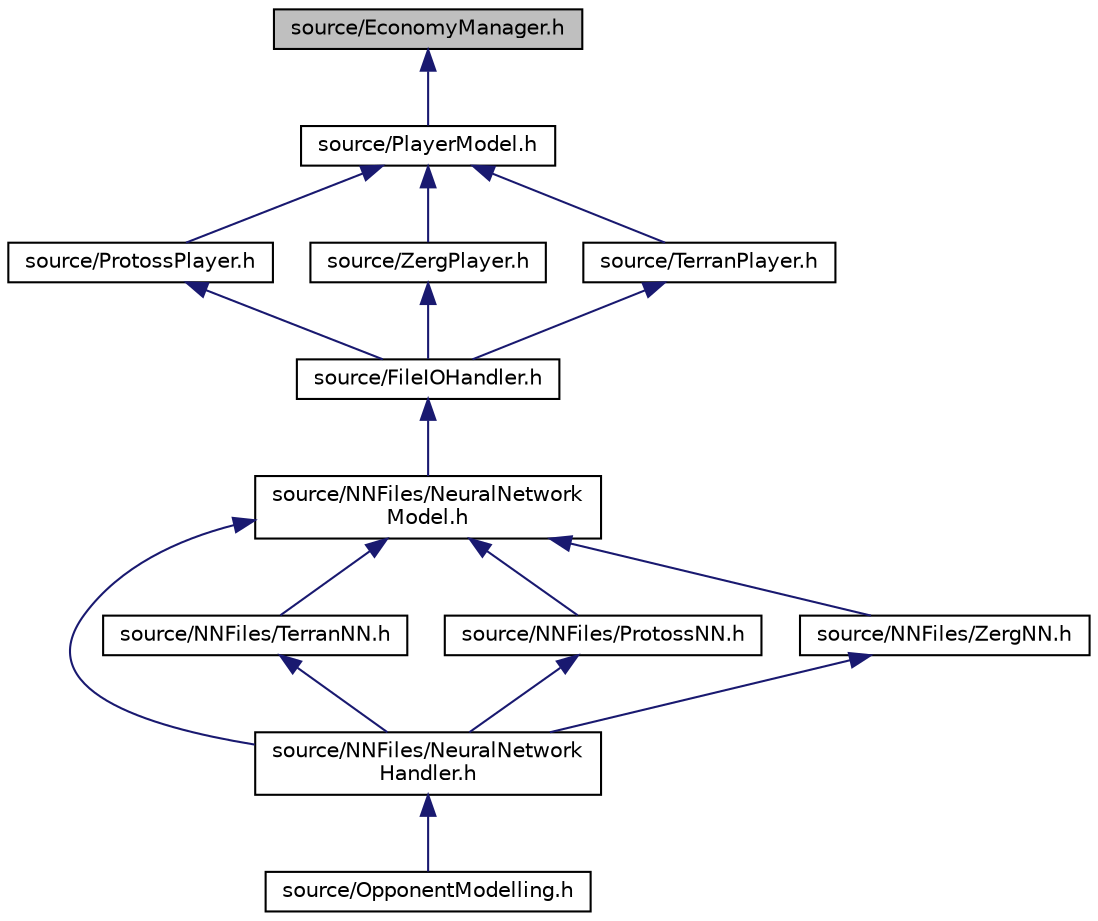 digraph "source/EconomyManager.h"
{
  edge [fontname="Helvetica",fontsize="10",labelfontname="Helvetica",labelfontsize="10"];
  node [fontname="Helvetica",fontsize="10",shape=record];
  Node3 [label="source/EconomyManager.h",height=0.2,width=0.4,color="black", fillcolor="grey75", style="filled", fontcolor="black"];
  Node3 -> Node4 [dir="back",color="midnightblue",fontsize="10",style="solid",fontname="Helvetica"];
  Node4 [label="source/PlayerModel.h",height=0.2,width=0.4,color="black", fillcolor="white", style="filled",URL="$PlayerModel_8h.html"];
  Node4 -> Node5 [dir="back",color="midnightblue",fontsize="10",style="solid",fontname="Helvetica"];
  Node5 [label="source/ProtossPlayer.h",height=0.2,width=0.4,color="black", fillcolor="white", style="filled",URL="$ProtossPlayer_8h.html"];
  Node5 -> Node6 [dir="back",color="midnightblue",fontsize="10",style="solid",fontname="Helvetica"];
  Node6 [label="source/FileIOHandler.h",height=0.2,width=0.4,color="black", fillcolor="white", style="filled",URL="$FileIOHandler_8h.html"];
  Node6 -> Node7 [dir="back",color="midnightblue",fontsize="10",style="solid",fontname="Helvetica"];
  Node7 [label="source/NNFiles/NeuralNetwork\lModel.h",height=0.2,width=0.4,color="black", fillcolor="white", style="filled",URL="$NeuralNetworkModel_8h.html"];
  Node7 -> Node8 [dir="back",color="midnightblue",fontsize="10",style="solid",fontname="Helvetica"];
  Node8 [label="source/NNFiles/NeuralNetwork\lHandler.h",height=0.2,width=0.4,color="black", fillcolor="white", style="filled",URL="$NeuralNetworkHandler_8h.html"];
  Node8 -> Node9 [dir="back",color="midnightblue",fontsize="10",style="solid",fontname="Helvetica"];
  Node9 [label="source/OpponentModelling.h",height=0.2,width=0.4,color="black", fillcolor="white", style="filled",URL="$OpponentModelling_8h.html"];
  Node7 -> Node10 [dir="back",color="midnightblue",fontsize="10",style="solid",fontname="Helvetica"];
  Node10 [label="source/NNFiles/TerranNN.h",height=0.2,width=0.4,color="black", fillcolor="white", style="filled",URL="$TerranNN_8h.html"];
  Node10 -> Node8 [dir="back",color="midnightblue",fontsize="10",style="solid",fontname="Helvetica"];
  Node7 -> Node11 [dir="back",color="midnightblue",fontsize="10",style="solid",fontname="Helvetica"];
  Node11 [label="source/NNFiles/ProtossNN.h",height=0.2,width=0.4,color="black", fillcolor="white", style="filled",URL="$ProtossNN_8h.html"];
  Node11 -> Node8 [dir="back",color="midnightblue",fontsize="10",style="solid",fontname="Helvetica"];
  Node7 -> Node12 [dir="back",color="midnightblue",fontsize="10",style="solid",fontname="Helvetica"];
  Node12 [label="source/NNFiles/ZergNN.h",height=0.2,width=0.4,color="black", fillcolor="white", style="filled",URL="$ZergNN_8h.html"];
  Node12 -> Node8 [dir="back",color="midnightblue",fontsize="10",style="solid",fontname="Helvetica"];
  Node4 -> Node13 [dir="back",color="midnightblue",fontsize="10",style="solid",fontname="Helvetica"];
  Node13 [label="source/ZergPlayer.h",height=0.2,width=0.4,color="black", fillcolor="white", style="filled",URL="$ZergPlayer_8h.html"];
  Node13 -> Node6 [dir="back",color="midnightblue",fontsize="10",style="solid",fontname="Helvetica"];
  Node4 -> Node14 [dir="back",color="midnightblue",fontsize="10",style="solid",fontname="Helvetica"];
  Node14 [label="source/TerranPlayer.h",height=0.2,width=0.4,color="black", fillcolor="white", style="filled",URL="$TerranPlayer_8h.html"];
  Node14 -> Node6 [dir="back",color="midnightblue",fontsize="10",style="solid",fontname="Helvetica"];
}
